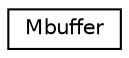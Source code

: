 digraph "Graphical Class Hierarchy"
{
 // LATEX_PDF_SIZE
  edge [fontname="Helvetica",fontsize="10",labelfontname="Helvetica",labelfontsize="10"];
  node [fontname="Helvetica",fontsize="10",shape=record];
  rankdir="LR";
  Node0 [label="Mbuffer",height=0.2,width=0.4,color="black", fillcolor="white", style="filled",URL="$struct_mbuffer.html",tooltip=" "];
}
